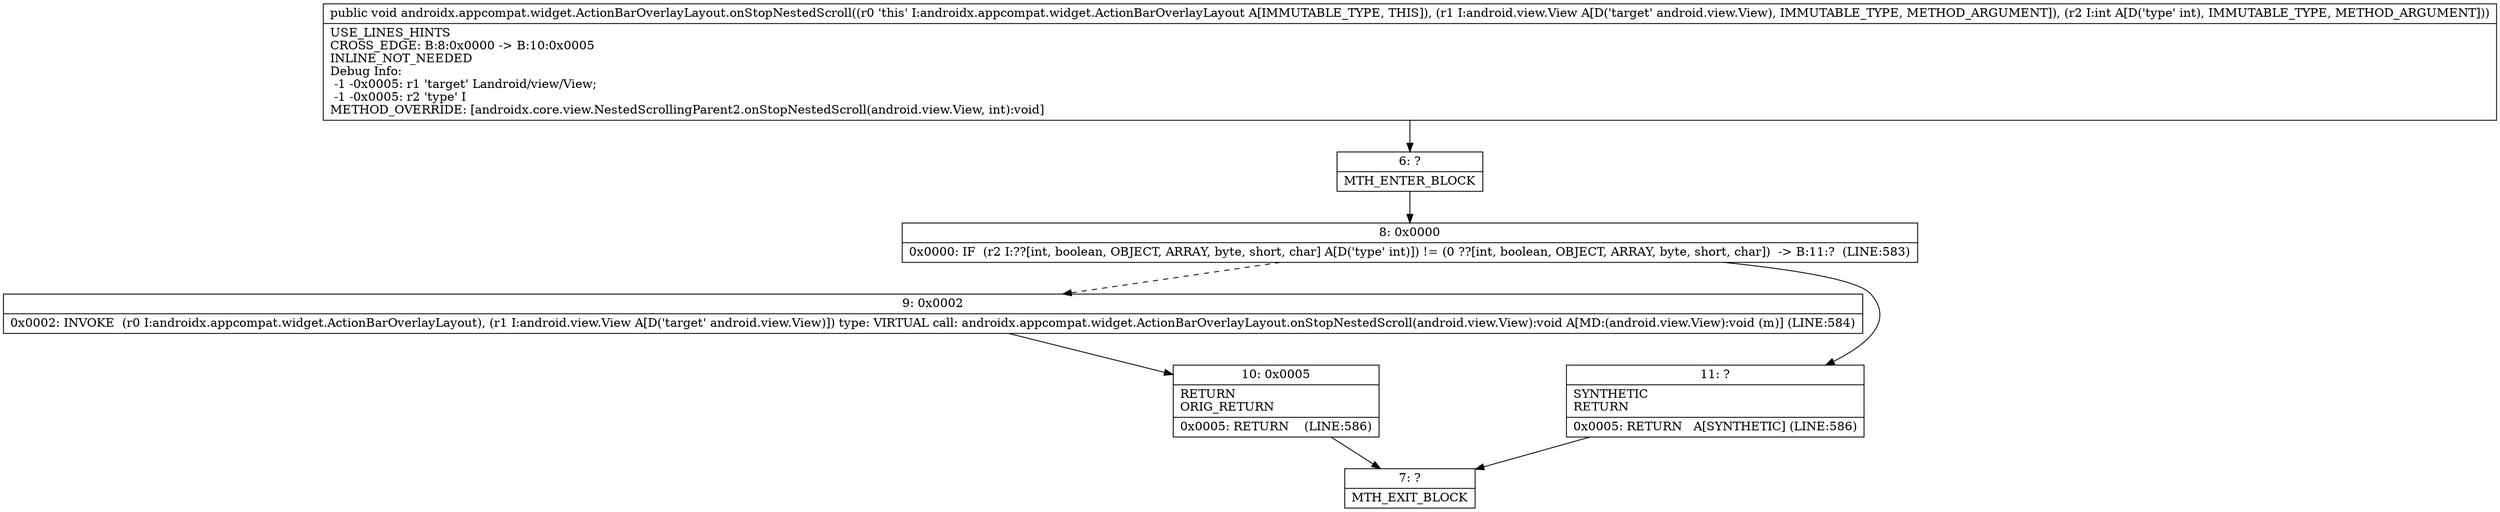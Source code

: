 digraph "CFG forandroidx.appcompat.widget.ActionBarOverlayLayout.onStopNestedScroll(Landroid\/view\/View;I)V" {
Node_6 [shape=record,label="{6\:\ ?|MTH_ENTER_BLOCK\l}"];
Node_8 [shape=record,label="{8\:\ 0x0000|0x0000: IF  (r2 I:??[int, boolean, OBJECT, ARRAY, byte, short, char] A[D('type' int)]) != (0 ??[int, boolean, OBJECT, ARRAY, byte, short, char])  \-\> B:11:?  (LINE:583)\l}"];
Node_9 [shape=record,label="{9\:\ 0x0002|0x0002: INVOKE  (r0 I:androidx.appcompat.widget.ActionBarOverlayLayout), (r1 I:android.view.View A[D('target' android.view.View)]) type: VIRTUAL call: androidx.appcompat.widget.ActionBarOverlayLayout.onStopNestedScroll(android.view.View):void A[MD:(android.view.View):void (m)] (LINE:584)\l}"];
Node_10 [shape=record,label="{10\:\ 0x0005|RETURN\lORIG_RETURN\l|0x0005: RETURN    (LINE:586)\l}"];
Node_7 [shape=record,label="{7\:\ ?|MTH_EXIT_BLOCK\l}"];
Node_11 [shape=record,label="{11\:\ ?|SYNTHETIC\lRETURN\l|0x0005: RETURN   A[SYNTHETIC] (LINE:586)\l}"];
MethodNode[shape=record,label="{public void androidx.appcompat.widget.ActionBarOverlayLayout.onStopNestedScroll((r0 'this' I:androidx.appcompat.widget.ActionBarOverlayLayout A[IMMUTABLE_TYPE, THIS]), (r1 I:android.view.View A[D('target' android.view.View), IMMUTABLE_TYPE, METHOD_ARGUMENT]), (r2 I:int A[D('type' int), IMMUTABLE_TYPE, METHOD_ARGUMENT]))  | USE_LINES_HINTS\lCROSS_EDGE: B:8:0x0000 \-\> B:10:0x0005\lINLINE_NOT_NEEDED\lDebug Info:\l  \-1 \-0x0005: r1 'target' Landroid\/view\/View;\l  \-1 \-0x0005: r2 'type' I\lMETHOD_OVERRIDE: [androidx.core.view.NestedScrollingParent2.onStopNestedScroll(android.view.View, int):void]\l}"];
MethodNode -> Node_6;Node_6 -> Node_8;
Node_8 -> Node_9[style=dashed];
Node_8 -> Node_11;
Node_9 -> Node_10;
Node_10 -> Node_7;
Node_11 -> Node_7;
}

